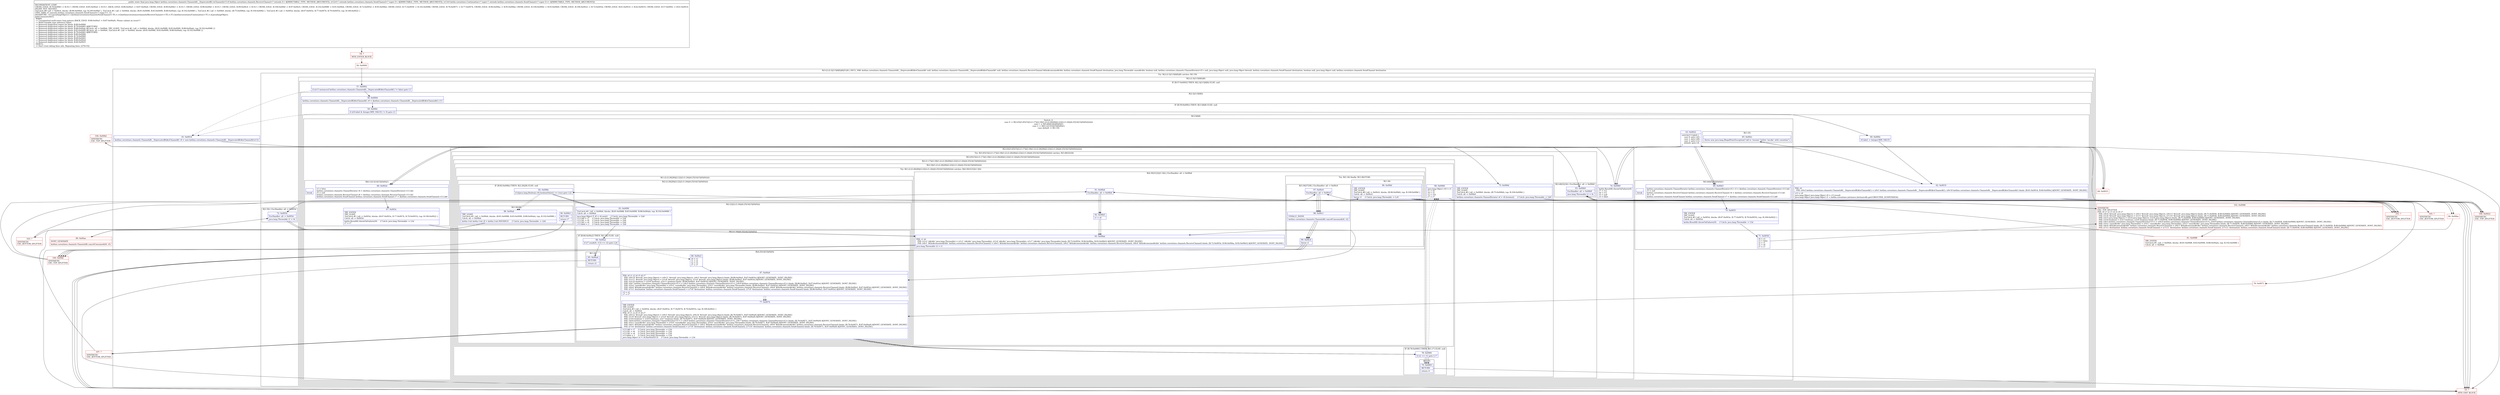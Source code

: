 digraph "CFG forkotlinx.coroutines.channels.ChannelsKt__DeprecatedKt.toChannel(Lkotlinx\/coroutines\/channels\/ReceiveChannel;Lkotlinx\/coroutines\/channels\/SendChannel;Lkotlin\/coroutines\/Continuation;)Ljava\/lang\/Object;" {
subgraph cluster_Region_1368328712 {
label = "R(3:(2:(2:3|(3:5|6|8))|8)|51|6) | DECL_VAR: kotlinx.coroutines.channels.ChannelsKt__DeprecatedKt$toChannel$1 null, kotlinx.coroutines.channels.ChannelsKt__DeprecatedKt$toChannel$1 null, kotlinx.coroutines.channels.ReceiveChannel $this$consume$iv$iv, kotlinx.coroutines.channels.SendChannel destination, java.lang.Throwable cause$iv$iv, boolean null, kotlinx.coroutines.channels.ChannelIterator\<E\> null, java.lang.Object null, java.lang.Object $result, kotlinx.coroutines.channels.SendChannel destination, boolean null, java.lang.Object null, kotlinx.coroutines.channels.SendChannel destination\l";
node [shape=record,color=blue];
subgraph cluster_TryCatchRegion_175292586 {
label = "Try: R(2:(2:3|(3:5|6|8))|8) catches: R(1:50)";
node [shape=record,color=blue];
subgraph cluster_Region_745894813 {
label = "R(2:(2:3|(3:5|6|8))|8)";
node [shape=record,color=blue];
subgraph cluster_IfRegion_1567637512 {
label = "IF [B:57:0x0002] THEN: R(2:3|(3:5|6|8)) ELSE: null";
node [shape=record,color=blue];
Node_57 [shape=record,label="{57\:\ 0x0002|if ((r13 instanceof kotlinx.coroutines.channels.ChannelsKt__DeprecatedKt$toChannel$1) != false) goto L3\l}"];
subgraph cluster_Region_268871357 {
label = "R(2:3|(3:5|6|8))";
node [shape=record,color=blue];
Node_58 [shape=record,label="{58\:\ 0x0004|kotlinx.coroutines.channels.ChannelsKt__DeprecatedKt$toChannel$1 r0 = (kotlinx.coroutines.channels.ChannelsKt__DeprecatedKt$toChannel$1) r13\l}"];
subgraph cluster_IfRegion_750352189 {
label = "IF [B:59:0x000c] THEN: R(3:5|6|8) ELSE: null";
node [shape=record,color=blue];
Node_59 [shape=record,label="{59\:\ 0x000c|if ((r0.label & Integer.MIN_VALUE) != 0) goto L5\l}"];
subgraph cluster_Region_672437267 {
label = "R(3:5|6|8)";
node [shape=record,color=blue];
Node_60 [shape=record,label="{60\:\ 0x000e|r0.label \-= Integer.MIN_VALUE\l}"];
Node_62 [shape=record,label="{62\:\ 0x0019|PHI: r0 \l  PHI: (r0v2 kotlinx.coroutines.channels.ChannelsKt__DeprecatedKt$toChannel$1) = (r0v1 kotlinx.coroutines.channels.ChannelsKt__DeprecatedKt$toChannel$1), (r0v16 kotlinx.coroutines.channels.ChannelsKt__DeprecatedKt$toChannel$1) binds: [B:61:0x0014, B:60:0x000e] A[DONT_GENERATE, DONT_INLINE]\l|r13 = r0\ljava.lang.Object java.lang.Object r0 = r13.result\ljava.lang.Object java.lang.Object r1 = kotlin.coroutines.intrinsics.IntrinsicsKt.getCOROUTINE_SUSPENDED()\l}"];
subgraph cluster_SwitchRegion_1762941439 {
label = "Switch: 4
 case 0 -> R(2:43|(3:45|15|(2:(1:17)|(2:18|(1:(2:(2:26|28)|(2:22|(2:(1:24)|(4:25|14|15|(0)(0))))))))))
 case 1 -> R(5:40|41|42|(0)(0)|1)
 case 2 -> R(6:12|13|14|15|(0)(0)|1)
 case default -> R(1:10)";
node [shape=record,color=blue];
Node_63 [shape=record,label="{63\:\ 0x0022|switch(r13.label) \{\l    case 0: goto L43;\l    case 1: goto L40;\l    case 2: goto L12;\l    default: goto L9;\l\}\l}"];
subgraph cluster_Region_763828518 {
label = "R(2:43|(3:45|15|(2:(1:17)|(2:18|(1:(2:(2:26|28)|(2:22|(2:(1:24)|(4:25|14|15|(0)(0))))))))))";
node [shape=record,color=blue];
Node_74 [shape=record,label="{74\:\ 0x0060|kotlin.ResultKt.throwOnFailure(r0)\lr7 = r12\lr6 = r11\lr5 = null\lr3 = false\l}"];
subgraph cluster_TryCatchRegion_819107216 {
label = "Try: R(3:45|15|(2:(1:17)|(2:18|(1:(2:(2:26|28)|(2:22|(2:(1:24)|(4:25|14|15|(0)(0))))))))) catches: R(3:48|32|34)";
node [shape=record,color=blue];
subgraph cluster_Region_1088602527 {
label = "R(3:45|15|(2:(1:17)|(2:18|(1:(2:(2:26|28)|(2:22|(2:(1:24)|(4:25|14|15|(0)(0)))))))))";
node [shape=record,color=blue];
Node_75 [shape=record,label="{75\:\ 0x006d|TRY_ENTER\lTRY_LEAVE\lTryCatch #2 \{all \-\> 0x00b9, blocks: (B:75:0x006d), top: B:104:0x006d \}\lCatch: all \-\> 0x00b9\l|kotlinx.coroutines.channels.ChannelIterator r4 = r6.iterator()     \/\/ Catch: java.lang.Throwable \-\> Lb9\l}"];
Node_77 [shape=record,label="{77\:\ 0x0074|TRY_ENTER\lTRY_LEAVE\lTryCatch #3 \{all \-\> 0x005d, blocks: (B:67:0x003e, B:77:0x0074, B:70:0x0055), top: B:106:0x0022 \}\lCatch: all \-\> 0x005d\lPHI: r0 r1 r3 r4 r5 r6 r7 \l  PHI: (r0v12 '$result' java.lang.Object) = (r0v3 '$result' java.lang.Object), (r0v14 '$result' java.lang.Object) binds: [B:76:0x0071, B:87:0x00a9] A[DONT_GENERATE, DONT_INLINE]\l  PHI: (r1v9 '$result' java.lang.Object) = (r1v0 '$result' java.lang.Object), (r1v11 '$result' java.lang.Object) binds: [B:76:0x0071, B:87:0x00a9] A[DONT_GENERATE, DONT_INLINE]\l  PHI: (r3v6 boolean) = (r3v0 boolean), (r3v7 boolean) binds: [B:76:0x0071, B:87:0x00a9] A[DONT_GENERATE, DONT_INLINE]\l  PHI: (r4v6 kotlinx.coroutines.channels.ChannelIterator\<E\>) = (r4v0 kotlinx.coroutines.channels.ChannelIterator\<E\>), (r4v7 kotlinx.coroutines.channels.ChannelIterator\<E\>) binds: [B:76:0x0071, B:87:0x00a9] A[DONT_GENERATE, DONT_INLINE]\l  PHI: (r5v3 'cause$iv$iv' java.lang.Throwable) = (r5v0 'cause$iv$iv' java.lang.Throwable), (r5v4 'cause$iv$iv' java.lang.Throwable) binds: [B:76:0x0071, B:87:0x00a9] A[DONT_GENERATE, DONT_INLINE]\l  PHI: (r6v5 '$this$consume$iv$iv' kotlinx.coroutines.channels.ReceiveChannel) = (r6v2 '$this$consume$iv$iv' kotlinx.coroutines.channels.ReceiveChannel), (r6v6 '$this$consume$iv$iv' kotlinx.coroutines.channels.ReceiveChannel) binds: [B:76:0x0071, B:87:0x00a9] A[DONT_GENERATE, DONT_INLINE]\l  PHI: (r7v4 'destination' kotlinx.coroutines.channels.SendChannel) = (r7v0 'destination' kotlinx.coroutines.channels.SendChannel), (r7v10 'destination' kotlinx.coroutines.channels.SendChannel) binds: [B:76:0x0071, B:87:0x00a9] A[DONT_GENERATE, DONT_INLINE]\l|r13.L$0 = r7     \/\/ Catch: java.lang.Throwable \-\> L5d\lr13.L$1 = r6     \/\/ Catch: java.lang.Throwable \-\> L5d\lr13.L$2 = r4     \/\/ Catch: java.lang.Throwable \-\> L5d\lr13.label = 1     \/\/ Catch: java.lang.Throwable \-\> L5d\ljava.lang.Object r2 = r4.hasNext(r13)     \/\/ Catch: java.lang.Throwable \-\> L5d\l}"];
subgraph cluster_Region_926736780 {
label = "R(2:(1:17)|(2:18|(1:(2:(2:26|28)|(2:22|(2:(1:24)|(4:25|14|15|(0)(0))))))))";
node [shape=record,color=blue];
subgraph cluster_IfRegion_1132221990 {
label = "IF [B:78:0x0081] THEN: R(1:17) ELSE: null";
node [shape=record,color=blue];
Node_78 [shape=record,label="{78\:\ 0x0081|if (r2 == r1) goto L17\l}"];
subgraph cluster_Region_1445411142 {
label = "R(1:17)";
node [shape=record,color=blue];
Node_79 [shape=record,label="{79\:\ 0x0083|RETURN\l|return r1\l}"];
}
}
subgraph cluster_Region_2089823379 {
label = "R(2:18|(1:(2:(2:26|28)|(2:22|(2:(1:24)|(4:25|14|15|(0)(0)))))))";
node [shape=record,color=blue];
Node_80 [shape=record,label="{80\:\ 0x0084|java.lang.Object r10 = r1\lr1 = r0\lr0 = r2\lr2 = r10\lr7 = r7\l}"];
subgraph cluster_TryCatchRegion_1754503011 {
label = "Try: R(1:(2:(2:26|28)|(2:22|(2:(1:24)|(4:25|14|15|(0)(0)))))) catches: R(4:30|31|32|(1:34))";
node [shape=record,color=blue];
subgraph cluster_Region_259266003 {
label = "R(1:(2:(2:26|28)|(2:22|(2:(1:24)|(4:25|14|15|(0)(0))))))";
node [shape=record,color=blue];
subgraph cluster_Region_732856248 {
label = "R(2:(2:26|28)|(2:22|(2:(1:24)|(4:25|14|15|(0)(0)))))";
node [shape=record,color=blue];
subgraph cluster_IfRegion_60191444 {
label = "IF [B:82:0x008e] THEN: R(2:26|28) ELSE: null";
node [shape=record,color=blue];
Node_82 [shape=record,label="{82\:\ 0x008e|if (((java.lang.Boolean) r0).booleanValue() == true) goto L22\l}"];
subgraph cluster_Region_1089740592 {
label = "R(2:26|28)";
node [shape=record,color=blue];
Node_88 [shape=record,label="{88\:\ 0x00ab|TRY_LEAVE\lTryCatch #1 \{all \-\> 0x00b4, blocks: (B:81:0x0088, B:83:0x0090, B:88:0x00ab), top: B:102:0x0088 \}\lCatch: all \-\> 0x00b4\l|kotlin.Unit kotlin.Unit r0 = kotlin.Unit.INSTANCE     \/\/ Catch: java.lang.Throwable \-\> Lb4\l}"];
Node_90 [shape=record,label="{90\:\ 0x00b3|RETURN\l|return r7\l}"];
}
}
subgraph cluster_Region_1702147184 {
label = "R(2:22|(2:(1:24)|(4:25|14|15|(0)(0))))";
node [shape=record,color=blue];
Node_83 [shape=record,label="{83\:\ 0x0090|TryCatch #1 \{all \-\> 0x00b4, blocks: (B:81:0x0088, B:83:0x0090, B:88:0x00ab), top: B:102:0x0088 \}\lCatch: all \-\> 0x00b4\l|java.lang.Object E r0 = r4.next()     \/\/ Catch: java.lang.Throwable \-\> Lb4\lr13.L$0 = r7     \/\/ Catch: java.lang.Throwable \-\> Lb4\lr13.L$1 = r6     \/\/ Catch: java.lang.Throwable \-\> Lb4\lr13.L$2 = r4     \/\/ Catch: java.lang.Throwable \-\> Lb4\lr13.label = 2     \/\/ Catch: java.lang.Throwable \-\> Lb4\l}"];
subgraph cluster_Region_2068765632 {
label = "R(2:(1:24)|(4:25|14|15|(0)(0)))";
node [shape=record,color=blue];
subgraph cluster_IfRegion_1774981313 {
label = "IF [B:84:0x00a2] THEN: R(1:24) ELSE: null";
node [shape=record,color=blue];
Node_84 [shape=record,label="{84\:\ 0x00a2|if (r7.send(r0, r13) == r2) goto L24\l}"];
subgraph cluster_Region_252867397 {
label = "R(1:24)";
node [shape=record,color=blue];
Node_85 [shape=record,label="{85\:\ 0x00a4|RETURN\l|return r2\l}"];
}
}
subgraph cluster_Region_584873894 {
label = "R(4:25|14|15|(0)(0))";
node [shape=record,color=blue];
Node_86 [shape=record,label="{86\:\ 0x00a5|r0 = r1\lr1 = r2\lr2 = r3\lr7 = r7\l}"];
Node_87 [shape=record,label="{87\:\ 0x00a9|PHI: r0 r1 r2 r4 r5 r6 r7 \l  PHI: (r0v14 '$result' java.lang.Object) = (r0v11 '$result' java.lang.Object), (r0v3 '$result' java.lang.Object) binds: [B:86:0x00a5, B:67:0x003e] A[DONT_GENERATE, DONT_INLINE]\l  PHI: (r1v11 '$result' java.lang.Object) = (r1v8 '$result' java.lang.Object), (r1v0 '$result' java.lang.Object) binds: [B:86:0x00a5, B:67:0x003e] A[DONT_GENERATE, DONT_INLINE]\l  PHI: (r2v10 boolean) = (r2v6 boolean), (r2v11 boolean) binds: [B:86:0x00a5, B:67:0x003e] A[DONT_GENERATE, DONT_INLINE]\l  PHI: (r4v7 kotlinx.coroutines.channels.ChannelIterator\<E\>) = (r4v5 kotlinx.coroutines.channels.ChannelIterator\<E\>), (r4v9 kotlinx.coroutines.channels.ChannelIterator\<E\>) binds: [B:86:0x00a5, B:67:0x003e] A[DONT_GENERATE, DONT_INLINE]\l  PHI: (r5v4 'cause$iv$iv' java.lang.Throwable) = (r5v2 'cause$iv$iv' java.lang.Throwable), (r5v5 'cause$iv$iv' java.lang.Throwable) binds: [B:86:0x00a5, B:67:0x003e] A[DONT_GENERATE, DONT_INLINE]\l  PHI: (r6v6 '$this$consume$iv$iv' kotlinx.coroutines.channels.ReceiveChannel) = (r6v4 '$this$consume$iv$iv' kotlinx.coroutines.channels.ReceiveChannel), (r6v8 '$this$consume$iv$iv' kotlinx.coroutines.channels.ReceiveChannel) binds: [B:86:0x00a5, B:67:0x003e] A[DONT_GENERATE, DONT_INLINE]\l  PHI: (r7v5 'destination' kotlinx.coroutines.channels.SendChannel) = (r7v8 'destination' kotlinx.coroutines.channels.SendChannel), (r7v9 'destination' kotlinx.coroutines.channels.SendChannel) binds: [B:86:0x00a5, B:67:0x003e] A[DONT_GENERATE, DONT_INLINE]\l|r3 = r2\lr7 = r7\l}"];
Node_77 [shape=record,label="{77\:\ 0x0074|TRY_ENTER\lTRY_LEAVE\lTryCatch #3 \{all \-\> 0x005d, blocks: (B:67:0x003e, B:77:0x0074, B:70:0x0055), top: B:106:0x0022 \}\lCatch: all \-\> 0x005d\lPHI: r0 r1 r3 r4 r5 r6 r7 \l  PHI: (r0v12 '$result' java.lang.Object) = (r0v3 '$result' java.lang.Object), (r0v14 '$result' java.lang.Object) binds: [B:76:0x0071, B:87:0x00a9] A[DONT_GENERATE, DONT_INLINE]\l  PHI: (r1v9 '$result' java.lang.Object) = (r1v0 '$result' java.lang.Object), (r1v11 '$result' java.lang.Object) binds: [B:76:0x0071, B:87:0x00a9] A[DONT_GENERATE, DONT_INLINE]\l  PHI: (r3v6 boolean) = (r3v0 boolean), (r3v7 boolean) binds: [B:76:0x0071, B:87:0x00a9] A[DONT_GENERATE, DONT_INLINE]\l  PHI: (r4v6 kotlinx.coroutines.channels.ChannelIterator\<E\>) = (r4v0 kotlinx.coroutines.channels.ChannelIterator\<E\>), (r4v7 kotlinx.coroutines.channels.ChannelIterator\<E\>) binds: [B:76:0x0071, B:87:0x00a9] A[DONT_GENERATE, DONT_INLINE]\l  PHI: (r5v3 'cause$iv$iv' java.lang.Throwable) = (r5v0 'cause$iv$iv' java.lang.Throwable), (r5v4 'cause$iv$iv' java.lang.Throwable) binds: [B:76:0x0071, B:87:0x00a9] A[DONT_GENERATE, DONT_INLINE]\l  PHI: (r6v5 '$this$consume$iv$iv' kotlinx.coroutines.channels.ReceiveChannel) = (r6v2 '$this$consume$iv$iv' kotlinx.coroutines.channels.ReceiveChannel), (r6v6 '$this$consume$iv$iv' kotlinx.coroutines.channels.ReceiveChannel) binds: [B:76:0x0071, B:87:0x00a9] A[DONT_GENERATE, DONT_INLINE]\l  PHI: (r7v4 'destination' kotlinx.coroutines.channels.SendChannel) = (r7v0 'destination' kotlinx.coroutines.channels.SendChannel), (r7v10 'destination' kotlinx.coroutines.channels.SendChannel) binds: [B:76:0x0071, B:87:0x00a9] A[DONT_GENERATE, DONT_INLINE]\l|r13.L$0 = r7     \/\/ Catch: java.lang.Throwable \-\> L5d\lr13.L$1 = r6     \/\/ Catch: java.lang.Throwable \-\> L5d\lr13.L$2 = r4     \/\/ Catch: java.lang.Throwable \-\> L5d\lr13.label = 1     \/\/ Catch: java.lang.Throwable \-\> L5d\ljava.lang.Object r2 = r4.hasNext(r13)     \/\/ Catch: java.lang.Throwable \-\> L5d\l}"];
subgraph cluster_IfRegion_1712841092 {
label = "IF [B:78:0x0081] THEN: R(0) ELSE: R(0)";
node [shape=record,color=blue];
Node_78 [shape=record,label="{78\:\ 0x0081|if (r2 == r1) goto L17\l}"];
subgraph cluster_Region_543630841 {
label = "R(0)";
node [shape=record,color=blue];
}
subgraph cluster_Region_2028789234 {
label = "R(0)";
node [shape=record,color=blue];
}
}
}
}
}
}
}
subgraph cluster_Region_1360415423 {
label = "R(4:30|31|32|(1:34)) | ExcHandler: all \-\> 0x00b4\l";
node [shape=record,color=blue];
Node_91 [shape=record,label="{91\:\ 0x00b4|ExcHandler: all \-\> 0x00b4\l}"];
Node_92 [shape=record,label="{92\:\ 0x00b5|r1 = r0\l}"];
Node_95 [shape=record,label="{95\:\ 0x00bd|PHI: r1 r6 \l  PHI: (r1v2 'e$iv$iv' java.lang.Throwable) = (r1v1 'e$iv$iv' java.lang.Throwable), (r1v4 'e$iv$iv' java.lang.Throwable), (r1v7 'e$iv$iv' java.lang.Throwable) binds: [B:72:0x005d, B:94:0x00ba, B:92:0x00b5] A[DONT_GENERATE, DONT_INLINE]\l  PHI: (r6v1 '$this$consume$iv$iv' kotlinx.coroutines.channels.ReceiveChannel) = (r6v5 '$this$consume$iv$iv' kotlinx.coroutines.channels.ReceiveChannel), (r6v2 '$this$consume$iv$iv' kotlinx.coroutines.channels.ReceiveChannel), (r6v4 '$this$consume$iv$iv' kotlinx.coroutines.channels.ReceiveChannel) binds: [B:72:0x005d, B:94:0x00ba, B:92:0x00b5] A[DONT_GENERATE, DONT_INLINE]\l|java.lang.Throwable r2 = r1\l}"];
subgraph cluster_TryCatchRegion_1970379252 {
label = "Try: R(1:34) finally: R(3:36|37|38)";
node [shape=record,color=blue];
subgraph cluster_Region_1768244292 {
label = "R(1:34)";
node [shape=record,color=blue];
Node_96 [shape=record,label="{96\:\ 0x00bf|TRY_ENTER\lTRY_LEAVE\lTryCatch #0 \{all \-\> 0x00c0, blocks: (B:96:0x00bf), top: B:100:0x00bf \}\lCatch: all \-\> 0x00c0\l|throw r1     \/\/ Catch: java.lang.Throwable \-\> Lc0\l}"];
}
subgraph cluster_Region_1733720389 {
label = "R(3:36|37|38) | ExcHandler: all \-\> 0x00c0\l";
node [shape=record,color=blue];
Node_97 [shape=record,label="{97\:\ 0x00c0|ExcHandler: all \-\> 0x00c0\l}"];
Node_98 [shape=record,label="{98\:\ 0x00c1|FINALLY_INSNS\l|kotlinx.coroutines.channels.ChannelsKt.cancelConsumed(r6, r2)\l}"];
Node_99 [shape=record,label="{99\:\ 0x00c4|throw r1\l}"];
}
}
}
}
}
}
}
subgraph cluster_Region_1049933010 {
label = "R(3:48|32|34) | ExcHandler: all \-\> 0x00b9\l";
node [shape=record,color=blue];
Node_93 [shape=record,label="{93\:\ 0x00b9|ExcHandler: all \-\> 0x00b9\l|java.lang.Throwable r1 = th\l}"];
Node_95 [shape=record,label="{95\:\ 0x00bd|PHI: r1 r6 \l  PHI: (r1v2 'e$iv$iv' java.lang.Throwable) = (r1v1 'e$iv$iv' java.lang.Throwable), (r1v4 'e$iv$iv' java.lang.Throwable), (r1v7 'e$iv$iv' java.lang.Throwable) binds: [B:72:0x005d, B:94:0x00ba, B:92:0x00b5] A[DONT_GENERATE, DONT_INLINE]\l  PHI: (r6v1 '$this$consume$iv$iv' kotlinx.coroutines.channels.ReceiveChannel) = (r6v5 '$this$consume$iv$iv' kotlinx.coroutines.channels.ReceiveChannel), (r6v2 '$this$consume$iv$iv' kotlinx.coroutines.channels.ReceiveChannel), (r6v4 '$this$consume$iv$iv' kotlinx.coroutines.channels.ReceiveChannel) binds: [B:72:0x005d, B:94:0x00ba, B:92:0x00b5] A[DONT_GENERATE, DONT_INLINE]\l|java.lang.Throwable r2 = r1\l}"];
Node_96 [shape=record,label="{96\:\ 0x00bf|TRY_ENTER\lTRY_LEAVE\lTryCatch #0 \{all \-\> 0x00c0, blocks: (B:96:0x00bf), top: B:100:0x00bf \}\lCatch: all \-\> 0x00c0\l|throw r1     \/\/ Catch: java.lang.Throwable \-\> Lc0\l}"];
}
}
}
subgraph cluster_Region_1952752731 {
label = "R(5:40|41|42|(0)(0)|1)";
node [shape=record,color=blue];
Node_69 [shape=record,label="{69\:\ 0x0043|kotlinx.coroutines.channels.ChannelIterator kotlinx.coroutines.channels.ChannelIterator\<E\> r3 = (kotlinx.coroutines.channels.ChannelIterator) r13.L$2\lr5 = null\lkotlinx.coroutines.channels.ReceiveChannel kotlinx.coroutines.channels.ReceiveChannel r4 = (kotlinx.coroutines.channels.ReceiveChannel) r13.L$1\lr6 = r4\lkotlinx.coroutines.channels.SendChannel kotlinx.coroutines.channels.SendChannel r7 = (kotlinx.coroutines.channels.SendChannel) r13.L$0\l}"];
Node_70 [shape=record,label="{70\:\ 0x0055|TRY_ENTER\lTRY_LEAVE\lTryCatch #3 \{all \-\> 0x005d, blocks: (B:67:0x003e, B:77:0x0074, B:70:0x0055), top: B:106:0x0022 \}\lCatch: all \-\> 0x005d\l|kotlin.ResultKt.throwOnFailure(r0)     \/\/ Catch: java.lang.Throwable \-\> L5d\l}"];
Node_71 [shape=record,label="{71\:\ 0x0058|r4 = r3\lr3 = false\lr2 = r1\lr1 = r0\lr7 = r7\l}"];
subgraph cluster_IfRegion_1047855567 {
label = "IF [B:82:0x008e] THEN: R(0) ELSE: R(0)";
node [shape=record,color=blue];
Node_82 [shape=record,label="{82\:\ 0x008e|if (((java.lang.Boolean) r0).booleanValue() == true) goto L22\l}"];
subgraph cluster_Region_1890909308 {
label = "R(0)";
node [shape=record,color=blue];
}
subgraph cluster_Region_1856617685 {
label = "R(0)";
node [shape=record,color=blue];
}
}
Node_InsnContainer_401487565 [shape=record,label="{|break\l}"];
}
subgraph cluster_Region_888359315 {
label = "R(6:12|13|14|15|(0)(0)|1)";
node [shape=record,color=blue];
Node_66 [shape=record,label="{66\:\ 0x002d|r2 = false\lkotlinx.coroutines.channels.ChannelIterator r4 = (kotlinx.coroutines.channels.ChannelIterator) r13.L$2\lr5 = null\lkotlinx.coroutines.channels.ReceiveChannel r6 = (kotlinx.coroutines.channels.ReceiveChannel) r13.L$1\lkotlinx.coroutines.channels.SendChannel kotlinx.coroutines.channels.SendChannel r7 = (kotlinx.coroutines.channels.SendChannel) r13.L$0\l}"];
Node_67 [shape=record,label="{67\:\ 0x003e|TRY_ENTER\lTRY_LEAVE\lTryCatch #3 \{all \-\> 0x005d, blocks: (B:67:0x003e, B:77:0x0074, B:70:0x0055), top: B:106:0x0022 \}\lCatch: all \-\> 0x005d\l|kotlin.ResultKt.throwOnFailure(r0)     \/\/ Catch: java.lang.Throwable \-\> L5d\lr7 = r7\l}"];
Node_87 [shape=record,label="{87\:\ 0x00a9|PHI: r0 r1 r2 r4 r5 r6 r7 \l  PHI: (r0v14 '$result' java.lang.Object) = (r0v11 '$result' java.lang.Object), (r0v3 '$result' java.lang.Object) binds: [B:86:0x00a5, B:67:0x003e] A[DONT_GENERATE, DONT_INLINE]\l  PHI: (r1v11 '$result' java.lang.Object) = (r1v8 '$result' java.lang.Object), (r1v0 '$result' java.lang.Object) binds: [B:86:0x00a5, B:67:0x003e] A[DONT_GENERATE, DONT_INLINE]\l  PHI: (r2v10 boolean) = (r2v6 boolean), (r2v11 boolean) binds: [B:86:0x00a5, B:67:0x003e] A[DONT_GENERATE, DONT_INLINE]\l  PHI: (r4v7 kotlinx.coroutines.channels.ChannelIterator\<E\>) = (r4v5 kotlinx.coroutines.channels.ChannelIterator\<E\>), (r4v9 kotlinx.coroutines.channels.ChannelIterator\<E\>) binds: [B:86:0x00a5, B:67:0x003e] A[DONT_GENERATE, DONT_INLINE]\l  PHI: (r5v4 'cause$iv$iv' java.lang.Throwable) = (r5v2 'cause$iv$iv' java.lang.Throwable), (r5v5 'cause$iv$iv' java.lang.Throwable) binds: [B:86:0x00a5, B:67:0x003e] A[DONT_GENERATE, DONT_INLINE]\l  PHI: (r6v6 '$this$consume$iv$iv' kotlinx.coroutines.channels.ReceiveChannel) = (r6v4 '$this$consume$iv$iv' kotlinx.coroutines.channels.ReceiveChannel), (r6v8 '$this$consume$iv$iv' kotlinx.coroutines.channels.ReceiveChannel) binds: [B:86:0x00a5, B:67:0x003e] A[DONT_GENERATE, DONT_INLINE]\l  PHI: (r7v5 'destination' kotlinx.coroutines.channels.SendChannel) = (r7v8 'destination' kotlinx.coroutines.channels.SendChannel), (r7v9 'destination' kotlinx.coroutines.channels.SendChannel) binds: [B:86:0x00a5, B:67:0x003e] A[DONT_GENERATE, DONT_INLINE]\l|r3 = r2\lr7 = r7\l}"];
Node_77 [shape=record,label="{77\:\ 0x0074|TRY_ENTER\lTRY_LEAVE\lTryCatch #3 \{all \-\> 0x005d, blocks: (B:67:0x003e, B:77:0x0074, B:70:0x0055), top: B:106:0x0022 \}\lCatch: all \-\> 0x005d\lPHI: r0 r1 r3 r4 r5 r6 r7 \l  PHI: (r0v12 '$result' java.lang.Object) = (r0v3 '$result' java.lang.Object), (r0v14 '$result' java.lang.Object) binds: [B:76:0x0071, B:87:0x00a9] A[DONT_GENERATE, DONT_INLINE]\l  PHI: (r1v9 '$result' java.lang.Object) = (r1v0 '$result' java.lang.Object), (r1v11 '$result' java.lang.Object) binds: [B:76:0x0071, B:87:0x00a9] A[DONT_GENERATE, DONT_INLINE]\l  PHI: (r3v6 boolean) = (r3v0 boolean), (r3v7 boolean) binds: [B:76:0x0071, B:87:0x00a9] A[DONT_GENERATE, DONT_INLINE]\l  PHI: (r4v6 kotlinx.coroutines.channels.ChannelIterator\<E\>) = (r4v0 kotlinx.coroutines.channels.ChannelIterator\<E\>), (r4v7 kotlinx.coroutines.channels.ChannelIterator\<E\>) binds: [B:76:0x0071, B:87:0x00a9] A[DONT_GENERATE, DONT_INLINE]\l  PHI: (r5v3 'cause$iv$iv' java.lang.Throwable) = (r5v0 'cause$iv$iv' java.lang.Throwable), (r5v4 'cause$iv$iv' java.lang.Throwable) binds: [B:76:0x0071, B:87:0x00a9] A[DONT_GENERATE, DONT_INLINE]\l  PHI: (r6v5 '$this$consume$iv$iv' kotlinx.coroutines.channels.ReceiveChannel) = (r6v2 '$this$consume$iv$iv' kotlinx.coroutines.channels.ReceiveChannel), (r6v6 '$this$consume$iv$iv' kotlinx.coroutines.channels.ReceiveChannel) binds: [B:76:0x0071, B:87:0x00a9] A[DONT_GENERATE, DONT_INLINE]\l  PHI: (r7v4 'destination' kotlinx.coroutines.channels.SendChannel) = (r7v0 'destination' kotlinx.coroutines.channels.SendChannel), (r7v10 'destination' kotlinx.coroutines.channels.SendChannel) binds: [B:76:0x0071, B:87:0x00a9] A[DONT_GENERATE, DONT_INLINE]\l|r13.L$0 = r7     \/\/ Catch: java.lang.Throwable \-\> L5d\lr13.L$1 = r6     \/\/ Catch: java.lang.Throwable \-\> L5d\lr13.L$2 = r4     \/\/ Catch: java.lang.Throwable \-\> L5d\lr13.label = 1     \/\/ Catch: java.lang.Throwable \-\> L5d\ljava.lang.Object r2 = r4.hasNext(r13)     \/\/ Catch: java.lang.Throwable \-\> L5d\l}"];
subgraph cluster_IfRegion_1887105008 {
label = "IF [B:78:0x0081] THEN: R(0) ELSE: R(0)";
node [shape=record,color=blue];
Node_78 [shape=record,label="{78\:\ 0x0081|if (r2 == r1) goto L17\l}"];
subgraph cluster_Region_1416234768 {
label = "R(0)";
node [shape=record,color=blue];
}
subgraph cluster_Region_65685245 {
label = "R(0)";
node [shape=record,color=blue];
}
}
Node_InsnContainer_545656129 [shape=record,label="{|break\l}"];
}
subgraph cluster_Region_1178083266 {
label = "R(1:10)";
node [shape=record,color=blue];
Node_65 [shape=record,label="{65\:\ 0x002c|throw new java.lang.IllegalStateException(\"call to 'resume' before 'invoke' with coroutine\")\l}"];
}
}
}
}
}
}
subgraph cluster_SwitchRegion_1026563540 {
label = "Switch: 0";
node [shape=record,color=blue];
Node_63 [shape=record,label="{63\:\ 0x0022|switch(r13.label) \{\l    case 0: goto L43;\l    case 1: goto L40;\l    case 2: goto L12;\l    default: goto L9;\l\}\l}"];
}
}
subgraph cluster_Region_1114555026 {
label = "R(1:50) | ExcHandler: all \-\> 0x005d\l";
node [shape=record,color=blue];
Node_72 [shape=record,label="{72\:\ 0x005d|ExcHandler: all \-\> 0x005d\l|java.lang.Throwable r1 = th\l}"];
}
}
Node_61 [shape=record,label="{61\:\ 0x0014|kotlinx.coroutines.channels.ChannelsKt__DeprecatedKt$toChannel$1 r0 = new kotlinx.coroutines.channels.ChannelsKt__DeprecatedKt$toChannel$1(r13)\l}"];
Node_62 [shape=record,label="{62\:\ 0x0019|PHI: r0 \l  PHI: (r0v2 kotlinx.coroutines.channels.ChannelsKt__DeprecatedKt$toChannel$1) = (r0v1 kotlinx.coroutines.channels.ChannelsKt__DeprecatedKt$toChannel$1), (r0v16 kotlinx.coroutines.channels.ChannelsKt__DeprecatedKt$toChannel$1) binds: [B:61:0x0014, B:60:0x000e] A[DONT_GENERATE, DONT_INLINE]\l|r13 = r0\ljava.lang.Object java.lang.Object r0 = r13.result\ljava.lang.Object java.lang.Object r1 = kotlin.coroutines.intrinsics.IntrinsicsKt.getCOROUTINE_SUSPENDED()\l}"];
}
subgraph cluster_Region_1114555026 {
label = "R(1:50) | ExcHandler: all \-\> 0x005d\l";
node [shape=record,color=blue];
Node_72 [shape=record,label="{72\:\ 0x005d|ExcHandler: all \-\> 0x005d\l|java.lang.Throwable r1 = th\l}"];
}
subgraph cluster_Region_1049933010 {
label = "R(3:48|32|34) | ExcHandler: all \-\> 0x00b9\l";
node [shape=record,color=blue];
Node_93 [shape=record,label="{93\:\ 0x00b9|ExcHandler: all \-\> 0x00b9\l|java.lang.Throwable r1 = th\l}"];
Node_95 [shape=record,label="{95\:\ 0x00bd|PHI: r1 r6 \l  PHI: (r1v2 'e$iv$iv' java.lang.Throwable) = (r1v1 'e$iv$iv' java.lang.Throwable), (r1v4 'e$iv$iv' java.lang.Throwable), (r1v7 'e$iv$iv' java.lang.Throwable) binds: [B:72:0x005d, B:94:0x00ba, B:92:0x00b5] A[DONT_GENERATE, DONT_INLINE]\l  PHI: (r6v1 '$this$consume$iv$iv' kotlinx.coroutines.channels.ReceiveChannel) = (r6v5 '$this$consume$iv$iv' kotlinx.coroutines.channels.ReceiveChannel), (r6v2 '$this$consume$iv$iv' kotlinx.coroutines.channels.ReceiveChannel), (r6v4 '$this$consume$iv$iv' kotlinx.coroutines.channels.ReceiveChannel) binds: [B:72:0x005d, B:94:0x00ba, B:92:0x00b5] A[DONT_GENERATE, DONT_INLINE]\l|java.lang.Throwable r2 = r1\l}"];
Node_96 [shape=record,label="{96\:\ 0x00bf|TRY_ENTER\lTRY_LEAVE\lTryCatch #0 \{all \-\> 0x00c0, blocks: (B:96:0x00bf), top: B:100:0x00bf \}\lCatch: all \-\> 0x00c0\l|throw r1     \/\/ Catch: java.lang.Throwable \-\> Lc0\l}"];
}
subgraph cluster_Region_1360415423 {
label = "R(4:30|31|32|(1:34)) | ExcHandler: all \-\> 0x00b4\l";
node [shape=record,color=blue];
Node_91 [shape=record,label="{91\:\ 0x00b4|ExcHandler: all \-\> 0x00b4\l}"];
Node_92 [shape=record,label="{92\:\ 0x00b5|r1 = r0\l}"];
Node_95 [shape=record,label="{95\:\ 0x00bd|PHI: r1 r6 \l  PHI: (r1v2 'e$iv$iv' java.lang.Throwable) = (r1v1 'e$iv$iv' java.lang.Throwable), (r1v4 'e$iv$iv' java.lang.Throwable), (r1v7 'e$iv$iv' java.lang.Throwable) binds: [B:72:0x005d, B:94:0x00ba, B:92:0x00b5] A[DONT_GENERATE, DONT_INLINE]\l  PHI: (r6v1 '$this$consume$iv$iv' kotlinx.coroutines.channels.ReceiveChannel) = (r6v5 '$this$consume$iv$iv' kotlinx.coroutines.channels.ReceiveChannel), (r6v2 '$this$consume$iv$iv' kotlinx.coroutines.channels.ReceiveChannel), (r6v4 '$this$consume$iv$iv' kotlinx.coroutines.channels.ReceiveChannel) binds: [B:72:0x005d, B:94:0x00ba, B:92:0x00b5] A[DONT_GENERATE, DONT_INLINE]\l|java.lang.Throwable r2 = r1\l}"];
subgraph cluster_TryCatchRegion_1970379252 {
label = "Try: R(1:34) finally: R(3:36|37|38)";
node [shape=record,color=blue];
subgraph cluster_Region_1768244292 {
label = "R(1:34)";
node [shape=record,color=blue];
Node_96 [shape=record,label="{96\:\ 0x00bf|TRY_ENTER\lTRY_LEAVE\lTryCatch #0 \{all \-\> 0x00c0, blocks: (B:96:0x00bf), top: B:100:0x00bf \}\lCatch: all \-\> 0x00c0\l|throw r1     \/\/ Catch: java.lang.Throwable \-\> Lc0\l}"];
}
subgraph cluster_Region_1733720389 {
label = "R(3:36|37|38) | ExcHandler: all \-\> 0x00c0\l";
node [shape=record,color=blue];
Node_97 [shape=record,label="{97\:\ 0x00c0|ExcHandler: all \-\> 0x00c0\l}"];
Node_98 [shape=record,label="{98\:\ 0x00c1|FINALLY_INSNS\l|kotlinx.coroutines.channels.ChannelsKt.cancelConsumed(r6, r2)\l}"];
Node_99 [shape=record,label="{99\:\ 0x00c4|throw r1\l}"];
}
}
}
subgraph cluster_Region_1733720389 {
label = "R(3:36|37|38) | ExcHandler: all \-\> 0x00c0\l";
node [shape=record,color=blue];
Node_97 [shape=record,label="{97\:\ 0x00c0|ExcHandler: all \-\> 0x00c0\l}"];
Node_98 [shape=record,label="{98\:\ 0x00c1|FINALLY_INSNS\l|kotlinx.coroutines.channels.ChannelsKt.cancelConsumed(r6, r2)\l}"];
Node_99 [shape=record,label="{99\:\ 0x00c4|throw r1\l}"];
}
Node_54 [shape=record,color=red,label="{54\:\ ?|MTH_ENTER_BLOCK\l}"];
Node_56 [shape=record,color=red,label="{56\:\ 0x0000}"];
Node_106 [shape=record,color=red,label="{106\:\ 0x0022|SYNTHETIC\lEXC_TOP_SPLITTER\l}"];
Node_64 [shape=record,color=red,label="{64\:\ 0x0025}"];
Node_55 [shape=record,color=red,label="{55\:\ ?|MTH_EXIT_BLOCK\l}"];
Node_102 [shape=record,color=red,label="{102\:\ 0x0088|SYNTHETIC\lEXC_TOP_SPLITTER\lPHI: r0 r1 r2 r3 r4 r5 r6 r7 \l  PHI: (r0v4 '$result' java.lang.Object) = (r0v3 '$result' java.lang.Object), (r0v13 '$result' java.lang.Object) binds: [B:71:0x0058, B:80:0x0084] A[DONT_GENERATE, DONT_INLINE]\l  PHI: (r1v6 '$result' java.lang.Object) = (r1v5 '$result' java.lang.Object), (r1v10 '$result' java.lang.Object) binds: [B:71:0x0058, B:80:0x0084] A[DONT_GENERATE, DONT_INLINE]\l  PHI: (r2v5 java.lang.Object) = (r2v4 java.lang.Object), (r2v9 java.lang.Object) binds: [B:71:0x0058, B:80:0x0084] A[DONT_GENERATE, DONT_INLINE]\l  PHI: (r3v4 boolean) = (r3v3 boolean), (r3v6 boolean) binds: [B:71:0x0058, B:80:0x0084] A[DONT_GENERATE, DONT_INLINE]\l  PHI: (r4v5 kotlinx.coroutines.channels.ChannelIterator\<E\>) = (r4v4 kotlinx.coroutines.channels.ChannelIterator\<E\>), (r4v6 kotlinx.coroutines.channels.ChannelIterator\<E\>) binds: [B:71:0x0058, B:80:0x0084] A[DONT_GENERATE, DONT_INLINE]\l  PHI: (r5v2 'cause$iv$iv' java.lang.Throwable) = (r5v1 'cause$iv$iv' java.lang.Throwable), (r5v3 'cause$iv$iv' java.lang.Throwable) binds: [B:71:0x0058, B:80:0x0084] A[DONT_GENERATE, DONT_INLINE]\l  PHI: (r6v4 '$this$consume$iv$iv' kotlinx.coroutines.channels.ReceiveChannel) = (r6v3 '$this$consume$iv$iv' kotlinx.coroutines.channels.ReceiveChannel), (r6v5 '$this$consume$iv$iv' kotlinx.coroutines.channels.ReceiveChannel) binds: [B:71:0x0058, B:80:0x0084] A[DONT_GENERATE, DONT_INLINE]\l  PHI: (r7v3 'destination' kotlinx.coroutines.channels.SendChannel) = (r7v11 'destination' kotlinx.coroutines.channels.SendChannel), (r7v12 'destination' kotlinx.coroutines.channels.SendChannel) binds: [B:71:0x0058, B:80:0x0084] A[DONT_GENERATE, DONT_INLINE]\l}"];
Node_81 [shape=record,color=red,label="{81\:\ 0x0088|TRY_ENTER\lTryCatch #1 \{all \-\> 0x00b4, blocks: (B:81:0x0088, B:83:0x0090, B:88:0x00ab), top: B:102:0x0088 \}\lCatch: all \-\> 0x00b4\l}"];
Node_89 [shape=record,color=red,label="{89\:\ 0x00ae|DONT_GENERATE\l|kotlinx.coroutines.channels.ChannelsKt.cancelConsumed(r6, r5)\l}"];
Node_103 [shape=record,color=red,label="{103\:\ ?|SYNTHETIC\lEXC_BOTTOM_SPLITTER\l}"];
Node_100 [shape=record,color=red,label="{100\:\ 0x00bf|SYNTHETIC\lEXC_TOP_SPLITTER\l}"];
Node_101 [shape=record,color=red,label="{101\:\ ?|SYNTHETIC\lEXC_BOTTOM_SPLITTER\l}"];
Node_107 [shape=record,color=red,label="{107\:\ ?|SYNTHETIC\lEXC_BOTTOM_SPLITTER\l}"];
Node_104 [shape=record,color=red,label="{104\:\ 0x006d|SYNTHETIC\lEXC_TOP_SPLITTER\l}"];
Node_76 [shape=record,color=red,label="{76\:\ 0x0071}"];
Node_105 [shape=record,color=red,label="{105\:\ ?|SYNTHETIC\lEXC_BOTTOM_SPLITTER\l}"];
Node_94 [shape=record,color=red,label="{94\:\ 0x00ba}"];
MethodNode[shape=record,label="{public static final java.lang.Object kotlinx.coroutines.channels.ChannelsKt__DeprecatedKt.toChannel((r11v0 kotlinx.coroutines.channels.ReceiveChannel\<? extends E\> A[IMMUTABLE_TYPE, METHOD_ARGUMENT]), (r12v0 C extends kotlinx.coroutines.channels.SendChannel\<? super E\> A[IMMUTABLE_TYPE, METHOD_ARGUMENT]), (r13v0 kotlin.coroutines.Continuation\<? super C extends kotlinx.coroutines.channels.SendChannel\<? super E\>\> A[IMMUTABLE_TYPE, METHOD_ARGUMENT]))  | INCONSISTENT_CODE\lCROSS_EDGE: B:79:0x0083 \-\> B:55:?, CROSS_EDGE: B:85:0x00a4 \-\> B:55:?, BACK_EDGE: B:86:0x00a5 \-\> B:87:0x00a9, CROSS_EDGE: B:90:0x00b3 \-\> B:55:?, CROSS_EDGE: B:96:0x00bf \-\> B:55:?, CROSS_EDGE: B:99:0x00c4 \-\> B:55:?, CROSS_EDGE: B:100:0x00bf \-\> B:97:0x00c0, CROSS_EDGE: B:102:0x0088 \-\> B:91:0x00b4, CROSS_EDGE: B:72:0x005d \-\> B:95:0x00bd, CROSS_EDGE: B:71:0x0058 \-\> B:102:0x0088, CROSS_EDGE: B:76:0x0071 \-\> B:77:0x0074, CROSS_EDGE: B:94:0x00ba \-\> B:95:0x00bd, CROSS_EDGE: B:104:0x006d \-\> B:93:0x00b9, CROSS_EDGE: B:106:0x0022 \-\> B:72:0x005d, CROSS_EDGE: B:61:0x0014 \-\> B:62:0x0019, CROSS_EDGE: B:57:0x0002 \-\> B:61:0x0014\lINLINE_NOT_NEEDED\lTryCatch #0 \{all \-\> 0x00c0, blocks: (B:96:0x00bf), top: B:100:0x00bf \}, TryCatch #1 \{all \-\> 0x00b4, blocks: (B:81:0x0088, B:83:0x0090, B:88:0x00ab), top: B:102:0x0088 \}, TryCatch #2 \{all \-\> 0x00b9, blocks: (B:75:0x006d), top: B:104:0x006d \}, TryCatch #3 \{all \-\> 0x005d, blocks: (B:67:0x003e, B:77:0x0074, B:70:0x0055), top: B:106:0x0022 \}\lTYPE_VARS: [C extends kotlinx.coroutines.channels.SendChannel\<? super E\>, E]\lSIGNATURE: \<E:Ljava\/lang\/Object;C::Lkotlinx\/coroutines\/channels\/SendChannel\<\-TE;\>;\>(Lkotlinx\/coroutines\/channels\/ReceiveChannel\<+TE;\>;TC;Lkotlin\/coroutines\/Continuation\<\-TC;\>;)Ljava\/lang\/Object;\lJadxCommentsAttr\{\l WARN: \l \-\> Unsupported multi\-entry loop pattern (BACK_EDGE: B:86:0x00a5 \-\> B:87:0x00a9). Please submit an issue!!!\l \-\> Multi\-variable type inference failed\l \-\> Removed duplicated region for block: B:80:0x0084 \l \-\> Removed duplicated region for block: B:79:0x0083 A[RETURN]\l \-\> Removed duplicated region for block: B:88:0x00ab A[Catch: all \-\> 0x00b4, TRY_LEAVE, TryCatch #1 \{all \-\> 0x00b4, blocks: (B:81:0x0088, B:83:0x0090, B:88:0x00ab), top: B:102:0x0088 \}]\l \-\> Removed duplicated region for block: B:83:0x0090 A[Catch: all \-\> 0x00b4, TryCatch #1 \{all \-\> 0x00b4, blocks: (B:81:0x0088, B:83:0x0090, B:88:0x00ab), top: B:102:0x0088 \}]\l \-\> Removed duplicated region for block: B:79:0x0083 A[RETURN]\l \-\> Removed duplicated region for block: B:80:0x0084 \l \-\> Removed duplicated region for block: B:74:0x0060 \l \-\> Removed duplicated region for block: B:69:0x0043 \l \-\> Removed duplicated region for block: B:66:0x002d \l \-\> Removed duplicated region for block: B:64:0x0025 \l DEBUG: \l \-\> Don't trust debug lines info. Repeating lines: [276=5]\}\l}"];
MethodNode -> Node_54;Node_57 -> Node_58;
Node_57 -> Node_61[style=dashed];
Node_58 -> Node_59;
Node_59 -> Node_60;
Node_59 -> Node_61[style=dashed];
Node_60 -> Node_62;
Node_62 -> Node_106;
Node_63 -> Node_64;
Node_63 -> Node_66;
Node_63 -> Node_69;
Node_63 -> Node_74;
Node_74 -> Node_104;
Node_75 -> Node_76;
Node_75 -> Node_105;
Node_77 -> Node_78;
Node_77 -> Node_107;
Node_78 -> Node_79;
Node_78 -> Node_80[style=dashed];
Node_79 -> Node_55;
Node_80 -> Node_102;
Node_82 -> Node_83;
Node_82 -> Node_88[style=dashed];
Node_88 -> Node_89;
Node_88 -> Node_103;
Node_90 -> Node_55;
Node_83 -> Node_84;
Node_84 -> Node_85;
Node_84 -> Node_86[style=dashed];
Node_85 -> Node_55;
Node_86 -> Node_87;
Node_87 -> Node_77;
Node_77 -> Node_78;
Node_77 -> Node_107;
Node_78 -> Node_79;
Node_78 -> Node_80[style=dashed];
Node_91 -> Node_92;
Node_92 -> Node_95;
Node_95 -> Node_100;
Node_96 -> Node_55;
Node_96 -> Node_101;
Node_97 -> Node_98;
Node_98 -> Node_99;
Node_99 -> Node_55;
Node_93 -> Node_94;
Node_95 -> Node_100;
Node_96 -> Node_55;
Node_96 -> Node_101;
Node_69 -> Node_70;
Node_70 -> Node_71;
Node_71 -> Node_102;
Node_82 -> Node_83;
Node_82 -> Node_88[style=dashed];
Node_66 -> Node_67;
Node_67 -> Node_87;
Node_87 -> Node_77;
Node_77 -> Node_78;
Node_77 -> Node_107;
Node_78 -> Node_79;
Node_78 -> Node_80[style=dashed];
Node_65 -> Node_55;
Node_63 -> Node_64;
Node_63 -> Node_66;
Node_63 -> Node_69;
Node_63 -> Node_74;
Node_72 -> Node_95;
Node_61 -> Node_62;
Node_62 -> Node_106;
Node_72 -> Node_95;
Node_93 -> Node_94;
Node_95 -> Node_100;
Node_96 -> Node_55;
Node_96 -> Node_101;
Node_91 -> Node_92;
Node_92 -> Node_95;
Node_95 -> Node_100;
Node_96 -> Node_55;
Node_96 -> Node_101;
Node_97 -> Node_98;
Node_98 -> Node_99;
Node_99 -> Node_55;
Node_97 -> Node_98;
Node_98 -> Node_99;
Node_99 -> Node_55;
Node_54 -> Node_56;
Node_56 -> Node_57;
Node_106 -> Node_63;
Node_106 -> Node_72;
Node_64 -> Node_65;
Node_102 -> Node_81;
Node_102 -> Node_91;
Node_81 -> Node_82;
Node_89 -> Node_90;
Node_103 -> Node_91;
Node_100 -> Node_96;
Node_100 -> Node_97;
Node_101 -> Node_97;
Node_107 -> Node_72;
Node_104 -> Node_75;
Node_104 -> Node_93;
Node_76 -> Node_77;
Node_105 -> Node_93;
Node_94 -> Node_95;
}

